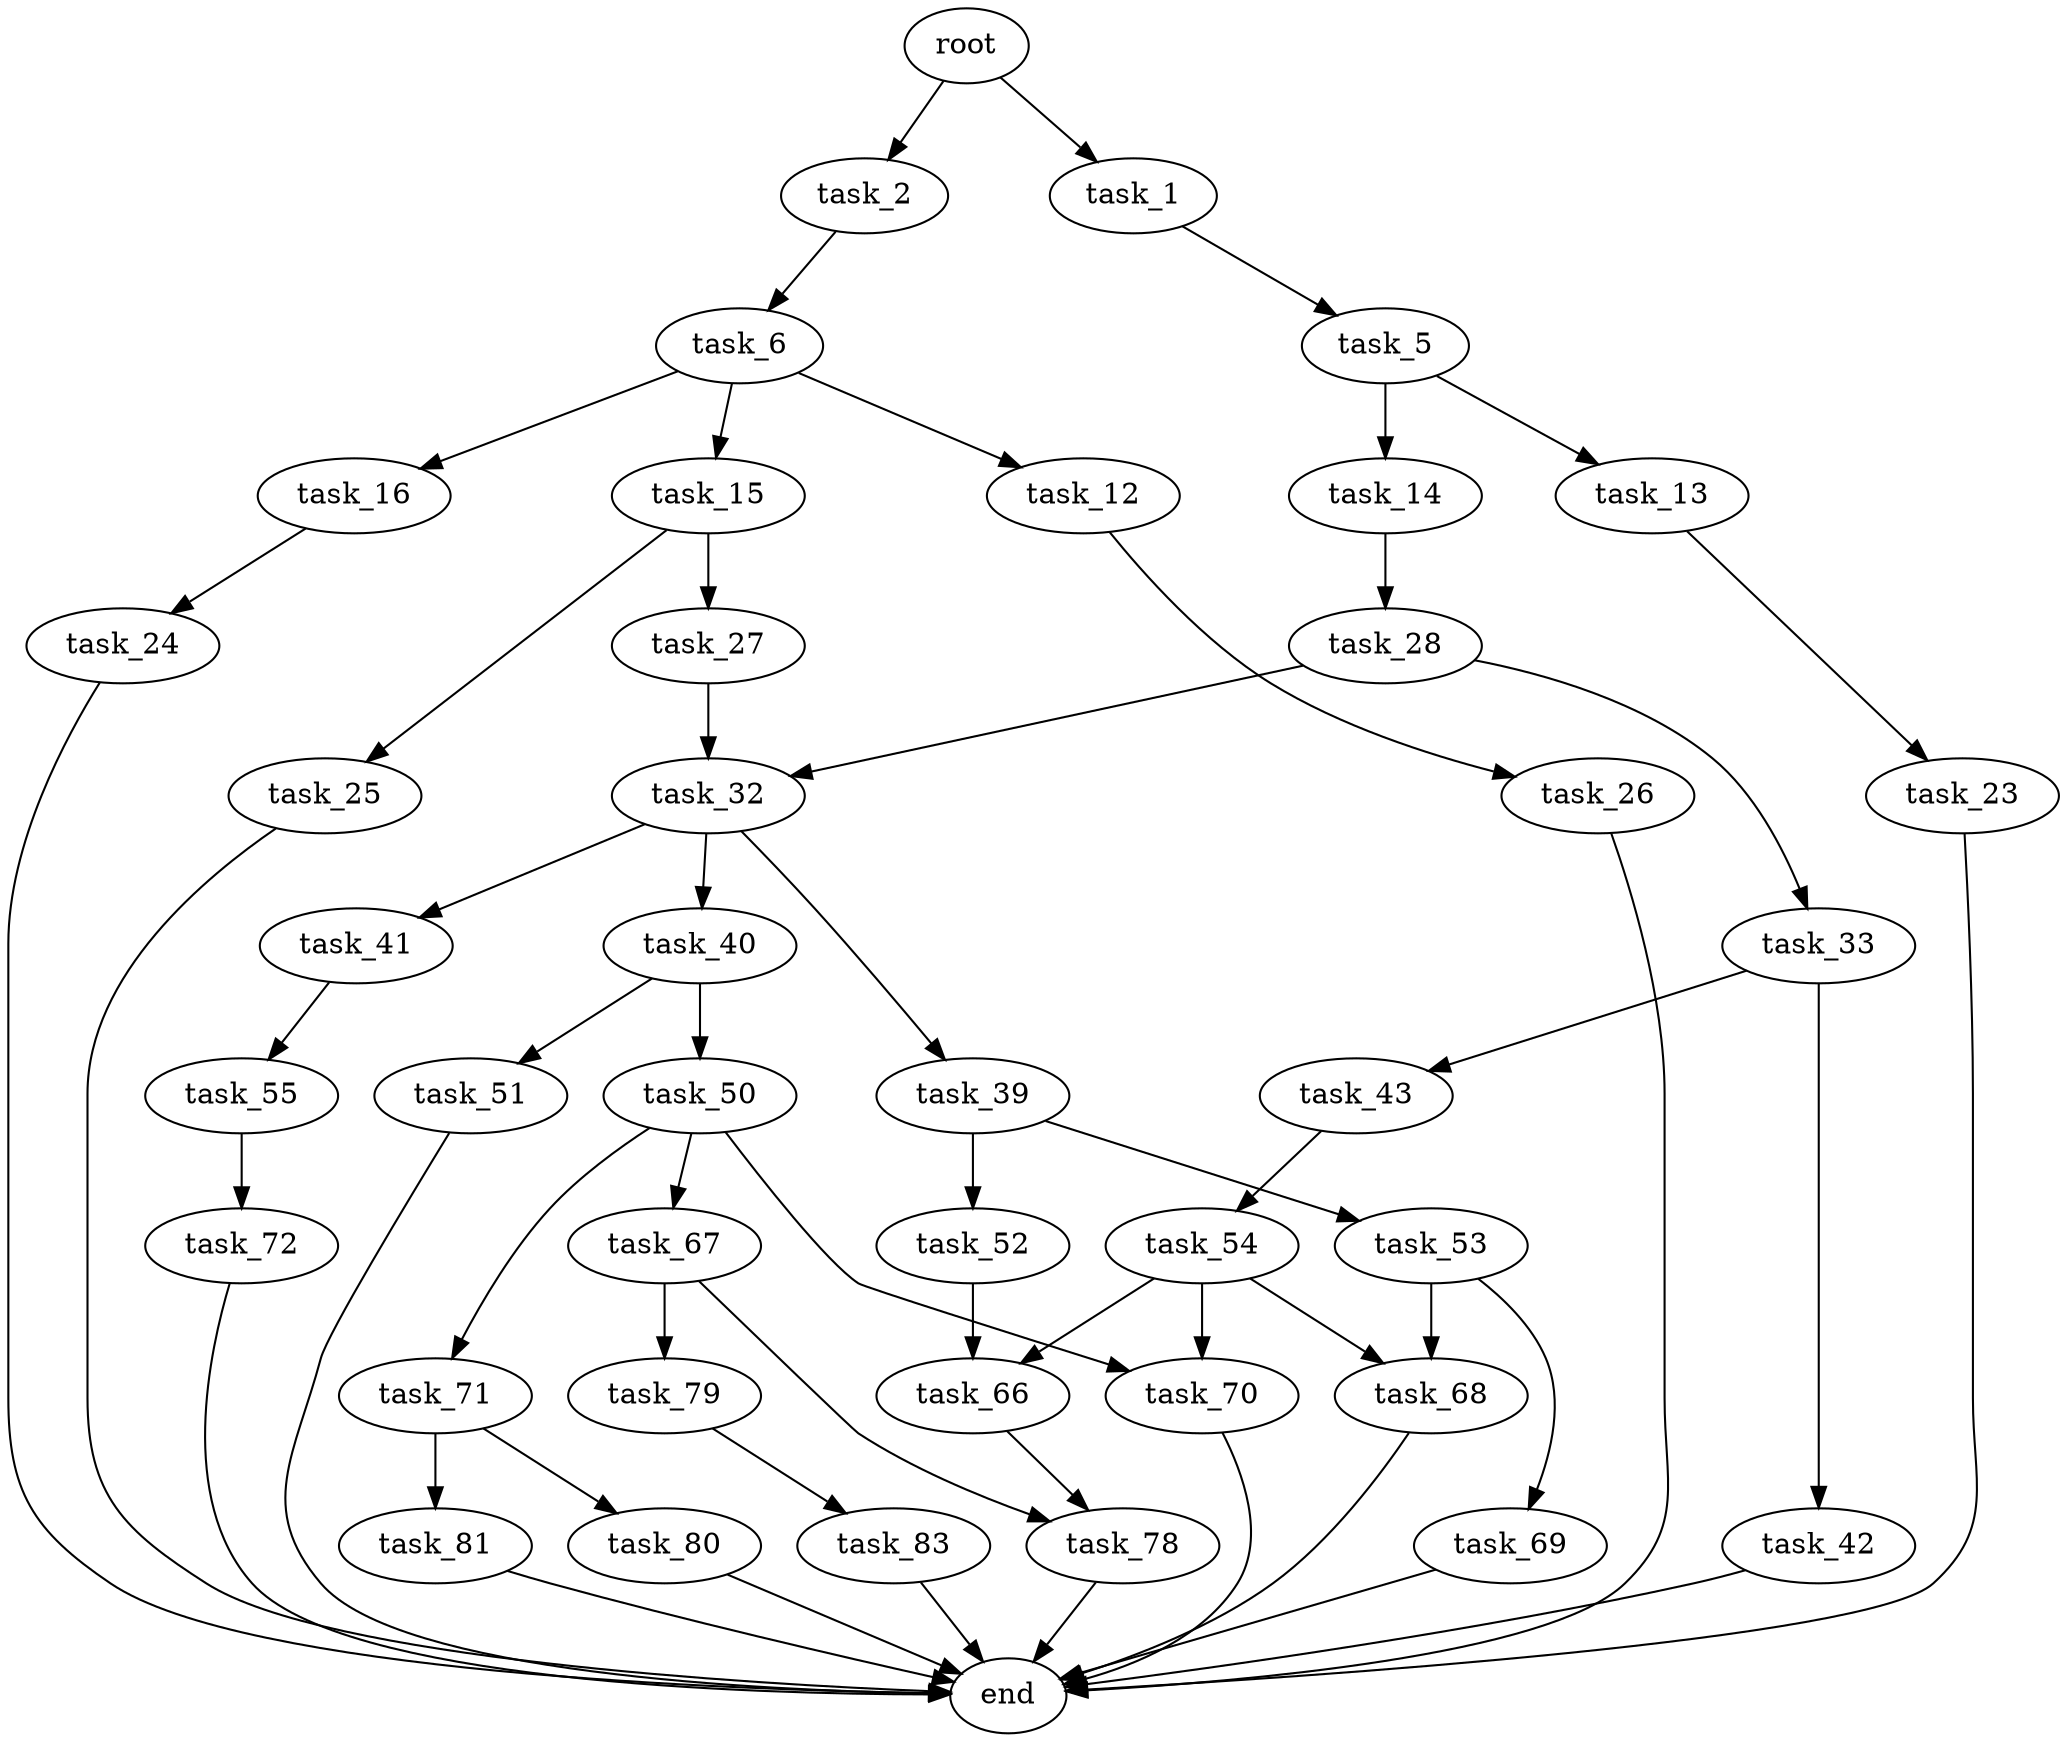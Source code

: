 digraph G {
  root [size="0.000000"];
  task_1 [size="8695809157.000000"];
  task_2 [size="15903840712.000000"];
  task_5 [size="468859110647.000000"];
  task_6 [size="1073741824000.000000"];
  task_13 [size="791609056439.000000"];
  task_14 [size="1455041653.000000"];
  task_12 [size="863134017960.000000"];
  task_15 [size="11322885133.000000"];
  task_16 [size="10644502658.000000"];
  task_26 [size="9808609342.000000"];
  task_23 [size="26445933766.000000"];
  task_28 [size="18316935569.000000"];
  task_25 [size="38378332672.000000"];
  task_27 [size="11978515808.000000"];
  task_24 [size="28991029248.000000"];
  end [size="0.000000"];
  task_32 [size="134217728000.000000"];
  task_33 [size="18927415842.000000"];
  task_39 [size="51885386531.000000"];
  task_40 [size="231928233984.000000"];
  task_41 [size="1332402298.000000"];
  task_42 [size="12529566421.000000"];
  task_43 [size="24033257215.000000"];
  task_52 [size="549755813888.000000"];
  task_53 [size="20260813000.000000"];
  task_50 [size="1073741824000.000000"];
  task_51 [size="5395096096.000000"];
  task_55 [size="603637511256.000000"];
  task_54 [size="1073741824000.000000"];
  task_67 [size="31001143061.000000"];
  task_70 [size="110275368696.000000"];
  task_71 [size="21074853786.000000"];
  task_66 [size="59263948059.000000"];
  task_68 [size="100244702988.000000"];
  task_69 [size="3652536959.000000"];
  task_72 [size="6600876266.000000"];
  task_78 [size="3918436494.000000"];
  task_79 [size="36248358802.000000"];
  task_80 [size="279385341248.000000"];
  task_81 [size="134217728000.000000"];
  task_83 [size="8523510583.000000"];

  root -> task_1 [size="1.000000"];
  root -> task_2 [size="1.000000"];
  task_1 -> task_5 [size="209715200.000000"];
  task_2 -> task_6 [size="838860800.000000"];
  task_5 -> task_13 [size="838860800.000000"];
  task_5 -> task_14 [size="838860800.000000"];
  task_6 -> task_12 [size="838860800.000000"];
  task_6 -> task_15 [size="838860800.000000"];
  task_6 -> task_16 [size="838860800.000000"];
  task_13 -> task_23 [size="679477248.000000"];
  task_14 -> task_28 [size="75497472.000000"];
  task_12 -> task_26 [size="838860800.000000"];
  task_15 -> task_25 [size="209715200.000000"];
  task_15 -> task_27 [size="209715200.000000"];
  task_16 -> task_24 [size="411041792.000000"];
  task_26 -> end [size="1.000000"];
  task_23 -> end [size="1.000000"];
  task_28 -> task_32 [size="301989888.000000"];
  task_28 -> task_33 [size="301989888.000000"];
  task_25 -> end [size="1.000000"];
  task_27 -> task_32 [size="209715200.000000"];
  task_24 -> end [size="1.000000"];
  task_32 -> task_39 [size="209715200.000000"];
  task_32 -> task_40 [size="209715200.000000"];
  task_32 -> task_41 [size="209715200.000000"];
  task_33 -> task_42 [size="411041792.000000"];
  task_33 -> task_43 [size="411041792.000000"];
  task_39 -> task_52 [size="838860800.000000"];
  task_39 -> task_53 [size="838860800.000000"];
  task_40 -> task_50 [size="301989888.000000"];
  task_40 -> task_51 [size="301989888.000000"];
  task_41 -> task_55 [size="75497472.000000"];
  task_42 -> end [size="1.000000"];
  task_43 -> task_54 [size="33554432.000000"];
  task_52 -> task_66 [size="536870912.000000"];
  task_53 -> task_68 [size="838860800.000000"];
  task_53 -> task_69 [size="838860800.000000"];
  task_50 -> task_67 [size="838860800.000000"];
  task_50 -> task_70 [size="838860800.000000"];
  task_50 -> task_71 [size="838860800.000000"];
  task_51 -> end [size="1.000000"];
  task_55 -> task_72 [size="411041792.000000"];
  task_54 -> task_66 [size="838860800.000000"];
  task_54 -> task_68 [size="838860800.000000"];
  task_54 -> task_70 [size="838860800.000000"];
  task_67 -> task_78 [size="679477248.000000"];
  task_67 -> task_79 [size="679477248.000000"];
  task_70 -> end [size="1.000000"];
  task_71 -> task_80 [size="33554432.000000"];
  task_71 -> task_81 [size="33554432.000000"];
  task_66 -> task_78 [size="75497472.000000"];
  task_68 -> end [size="1.000000"];
  task_69 -> end [size="1.000000"];
  task_72 -> end [size="1.000000"];
  task_78 -> end [size="1.000000"];
  task_79 -> task_83 [size="679477248.000000"];
  task_80 -> end [size="1.000000"];
  task_81 -> end [size="1.000000"];
  task_83 -> end [size="1.000000"];
}
